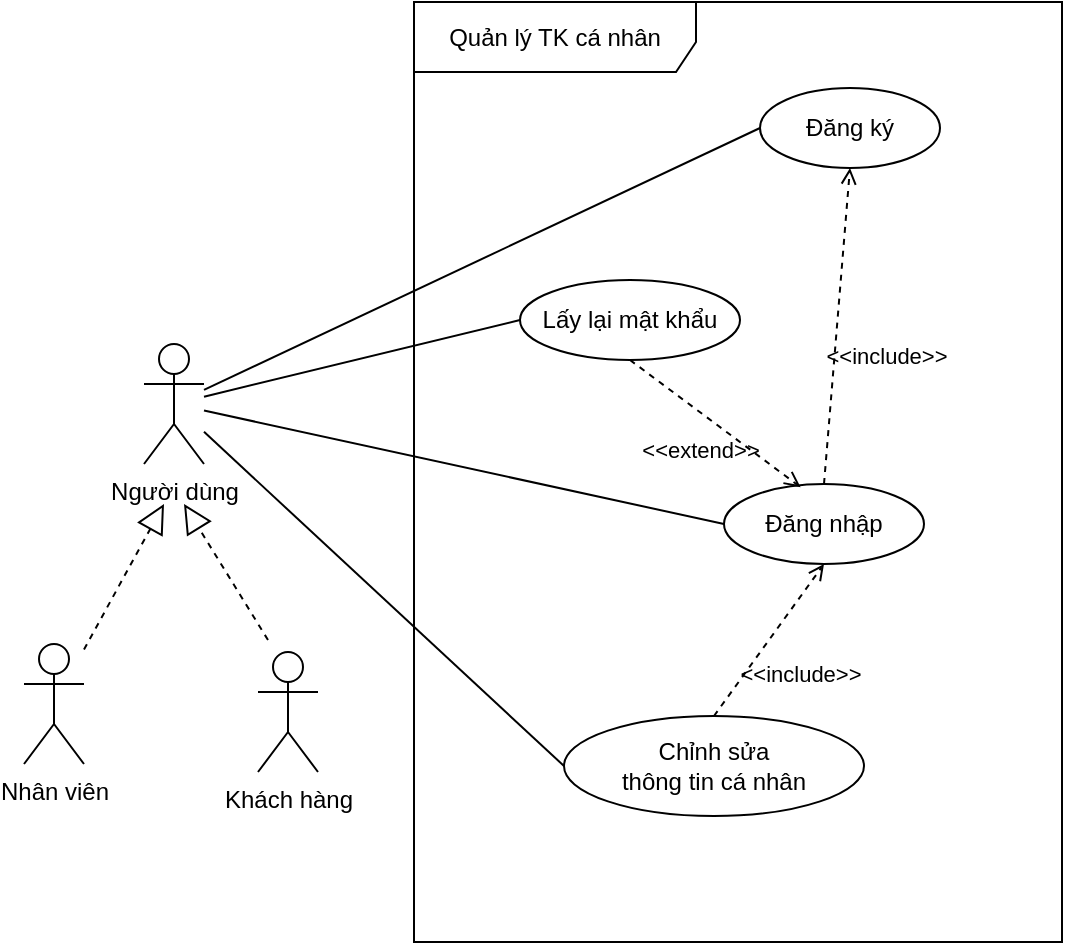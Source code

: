 <mxfile version="26.0.16">
  <diagram name="Page-1" id="9f4_ZFCDbfuMipKlCm3a">
    <mxGraphModel dx="1050" dy="621" grid="0" gridSize="10" guides="1" tooltips="1" connect="1" arrows="1" fold="1" page="1" pageScale="1" pageWidth="1100" pageHeight="850" math="0" shadow="0">
      <root>
        <mxCell id="0" />
        <mxCell id="1" parent="0" />
        <mxCell id="hdRCe8LsqeNPPLX8_d2w-1" value="Quản lý TK cá nhân" style="shape=umlFrame;whiteSpace=wrap;html=1;pointerEvents=0;recursiveResize=0;container=1;collapsible=0;width=141;height=35;" parent="1" vertex="1">
          <mxGeometry x="325" y="159" width="324" height="470" as="geometry" />
        </mxCell>
        <mxCell id="hdRCe8LsqeNPPLX8_d2w-12" value="Đăng ký" style="ellipse;whiteSpace=wrap;html=1;" parent="hdRCe8LsqeNPPLX8_d2w-1" vertex="1">
          <mxGeometry x="173" y="43" width="90" height="40" as="geometry" />
        </mxCell>
        <mxCell id="hdRCe8LsqeNPPLX8_d2w-13" value="Đăng nhập" style="ellipse;whiteSpace=wrap;html=1;" parent="hdRCe8LsqeNPPLX8_d2w-1" vertex="1">
          <mxGeometry x="155" y="241" width="100" height="40" as="geometry" />
        </mxCell>
        <mxCell id="hdRCe8LsqeNPPLX8_d2w-14" value="Lấy lại mật khẩu" style="ellipse;whiteSpace=wrap;html=1;" parent="hdRCe8LsqeNPPLX8_d2w-1" vertex="1">
          <mxGeometry x="53" y="139" width="110" height="40" as="geometry" />
        </mxCell>
        <mxCell id="hdRCe8LsqeNPPLX8_d2w-15" value="Chỉnh sửa&lt;div&gt;thông tin cá nhân&lt;/div&gt;" style="ellipse;whiteSpace=wrap;html=1;" parent="hdRCe8LsqeNPPLX8_d2w-1" vertex="1">
          <mxGeometry x="75" y="357" width="150" height="50" as="geometry" />
        </mxCell>
        <mxCell id="hdRCe8LsqeNPPLX8_d2w-24" value="&amp;lt;&amp;lt;include&amp;gt;&amp;gt;" style="html=1;verticalAlign=bottom;labelBackgroundColor=none;endArrow=open;endFill=0;dashed=1;rounded=0;exitX=0.5;exitY=0;exitDx=0;exitDy=0;entryX=0.5;entryY=1;entryDx=0;entryDy=0;" parent="hdRCe8LsqeNPPLX8_d2w-1" source="hdRCe8LsqeNPPLX8_d2w-13" target="hdRCe8LsqeNPPLX8_d2w-12" edge="1">
          <mxGeometry x="-0.276" y="-26" width="160" relative="1" as="geometry">
            <mxPoint x="292" y="323" as="sourcePoint" />
            <mxPoint x="452" y="323" as="targetPoint" />
            <mxPoint as="offset" />
          </mxGeometry>
        </mxCell>
        <mxCell id="hdRCe8LsqeNPPLX8_d2w-26" value="&amp;lt;&amp;lt;extend&amp;gt;&amp;gt;" style="html=1;verticalAlign=bottom;labelBackgroundColor=none;endArrow=open;endFill=0;dashed=1;rounded=0;exitX=0.5;exitY=1;exitDx=0;exitDy=0;entryX=0.383;entryY=0.04;entryDx=0;entryDy=0;entryPerimeter=0;" parent="hdRCe8LsqeNPPLX8_d2w-1" source="hdRCe8LsqeNPPLX8_d2w-14" target="hdRCe8LsqeNPPLX8_d2w-13" edge="1">
          <mxGeometry x="0.14" y="-22" width="160" relative="1" as="geometry">
            <mxPoint x="292" y="323" as="sourcePoint" />
            <mxPoint x="191" y="243" as="targetPoint" />
            <mxPoint as="offset" />
          </mxGeometry>
        </mxCell>
        <mxCell id="hdRCe8LsqeNPPLX8_d2w-27" value="&amp;lt;&amp;lt;include&amp;gt;&amp;gt;" style="html=1;verticalAlign=bottom;labelBackgroundColor=none;endArrow=open;endFill=0;dashed=1;rounded=0;exitX=0.5;exitY=0;exitDx=0;exitDy=0;entryX=0.5;entryY=1;entryDx=0;entryDy=0;" parent="hdRCe8LsqeNPPLX8_d2w-1" source="hdRCe8LsqeNPPLX8_d2w-15" target="hdRCe8LsqeNPPLX8_d2w-13" edge="1">
          <mxGeometry x="-0.243" y="-29" width="160" relative="1" as="geometry">
            <mxPoint x="322" y="133" as="sourcePoint" />
            <mxPoint x="232" y="103" as="targetPoint" />
            <mxPoint x="-1" as="offset" />
          </mxGeometry>
        </mxCell>
        <mxCell id="hdRCe8LsqeNPPLX8_d2w-2" value="Người dùng" style="shape=umlActor;verticalLabelPosition=bottom;verticalAlign=top;html=1;" parent="1" vertex="1">
          <mxGeometry x="190" y="330" width="30" height="60" as="geometry" />
        </mxCell>
        <mxCell id="hdRCe8LsqeNPPLX8_d2w-3" value="Nhân viên" style="shape=umlActor;verticalLabelPosition=bottom;verticalAlign=top;html=1;" parent="1" vertex="1">
          <mxGeometry x="130" y="480" width="30" height="60" as="geometry" />
        </mxCell>
        <mxCell id="hdRCe8LsqeNPPLX8_d2w-4" value="Khách hàng" style="shape=umlActor;verticalLabelPosition=bottom;verticalAlign=top;html=1;" parent="1" vertex="1">
          <mxGeometry x="247" y="484" width="30" height="60" as="geometry" />
        </mxCell>
        <mxCell id="hdRCe8LsqeNPPLX8_d2w-9" value="" style="endArrow=block;dashed=1;endFill=0;endSize=12;html=1;rounded=0;" parent="1" source="hdRCe8LsqeNPPLX8_d2w-3" edge="1">
          <mxGeometry width="160" relative="1" as="geometry">
            <mxPoint x="380" y="510" as="sourcePoint" />
            <mxPoint x="200" y="410" as="targetPoint" />
          </mxGeometry>
        </mxCell>
        <mxCell id="hdRCe8LsqeNPPLX8_d2w-10" value="" style="endArrow=block;dashed=1;endFill=0;endSize=12;html=1;rounded=0;" parent="1" edge="1">
          <mxGeometry width="160" relative="1" as="geometry">
            <mxPoint x="252" y="478" as="sourcePoint" />
            <mxPoint x="210" y="410" as="targetPoint" />
          </mxGeometry>
        </mxCell>
        <mxCell id="hdRCe8LsqeNPPLX8_d2w-20" value="" style="endArrow=none;html=1;rounded=0;entryX=0;entryY=0.5;entryDx=0;entryDy=0;" parent="1" source="hdRCe8LsqeNPPLX8_d2w-2" target="hdRCe8LsqeNPPLX8_d2w-12" edge="1">
          <mxGeometry width="50" height="50" relative="1" as="geometry">
            <mxPoint x="250" y="607" as="sourcePoint" />
            <mxPoint x="345" y="590" as="targetPoint" />
          </mxGeometry>
        </mxCell>
        <mxCell id="hdRCe8LsqeNPPLX8_d2w-21" value="" style="endArrow=none;html=1;rounded=0;entryX=0;entryY=0.5;entryDx=0;entryDy=0;" parent="1" source="hdRCe8LsqeNPPLX8_d2w-2" target="hdRCe8LsqeNPPLX8_d2w-13" edge="1">
          <mxGeometry width="50" height="50" relative="1" as="geometry">
            <mxPoint x="230" y="369" as="sourcePoint" />
            <mxPoint x="520" y="350" as="targetPoint" />
          </mxGeometry>
        </mxCell>
        <mxCell id="hdRCe8LsqeNPPLX8_d2w-22" value="" style="endArrow=none;html=1;rounded=0;entryX=0;entryY=0.5;entryDx=0;entryDy=0;" parent="1" source="hdRCe8LsqeNPPLX8_d2w-2" target="hdRCe8LsqeNPPLX8_d2w-14" edge="1">
          <mxGeometry width="50" height="50" relative="1" as="geometry">
            <mxPoint x="230" y="373" as="sourcePoint" />
            <mxPoint x="350" y="400" as="targetPoint" />
          </mxGeometry>
        </mxCell>
        <mxCell id="hdRCe8LsqeNPPLX8_d2w-23" value="" style="endArrow=none;html=1;rounded=0;entryX=0;entryY=0.5;entryDx=0;entryDy=0;" parent="1" source="hdRCe8LsqeNPPLX8_d2w-2" target="hdRCe8LsqeNPPLX8_d2w-15" edge="1">
          <mxGeometry width="50" height="50" relative="1" as="geometry">
            <mxPoint x="230" y="375" as="sourcePoint" />
            <mxPoint x="460" y="450" as="targetPoint" />
          </mxGeometry>
        </mxCell>
      </root>
    </mxGraphModel>
  </diagram>
</mxfile>
